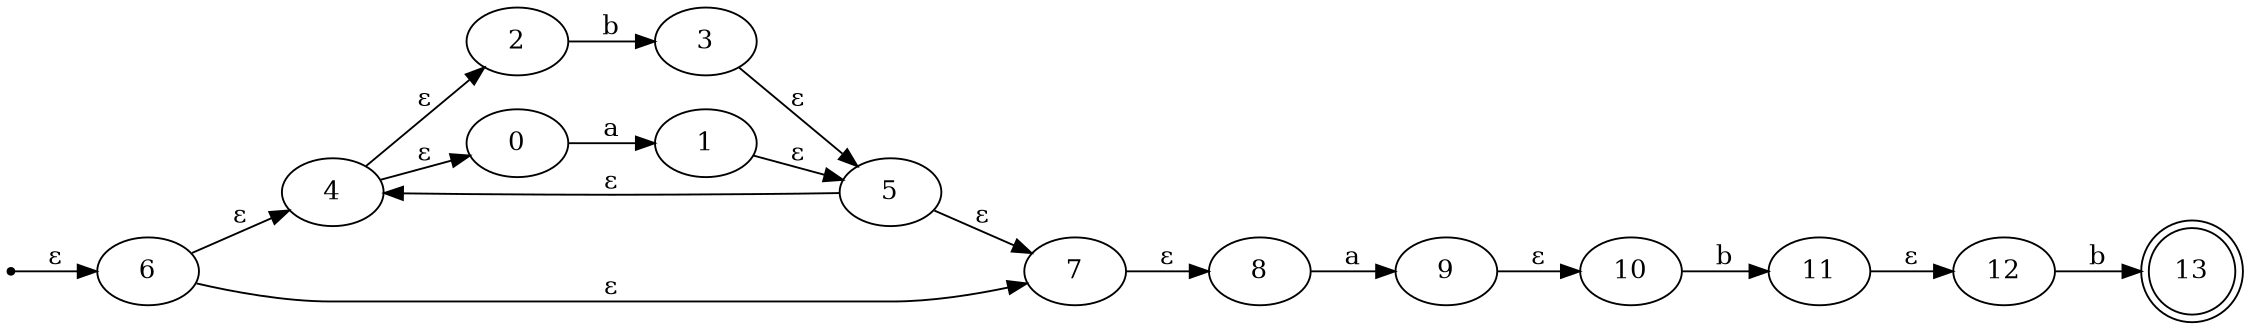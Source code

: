 digraph NFA {
  rankdir=LR;
  size="15,10";
  dpi=300;
  start [shape=point];
  13 [shape=doublecircle];
  start -> 6 [ label = "ε" ];
  2 -> 3 [ label = "b" ];
  0 -> 1 [ label = "a" ];
  4 -> 2 [ label = "ε" ];
  4 -> 0 [ label = "ε" ];
  3 -> 5 [ label = "ε" ];
  1 -> 5 [ label = "ε" ];
  6 -> 4 [ label = "ε" ];
  6 -> 7 [ label = "ε" ];
  5 -> 7 [ label = "ε" ];
  5 -> 4 [ label = "ε" ];
  8 -> 9 [ label = "a" ];
  7 -> 8 [ label = "ε" ];
  10 -> 11 [ label = "b" ];
  9 -> 10 [ label = "ε" ];
  12 -> 13 [ label = "b" ];
  11 -> 12 [ label = "ε" ];
}